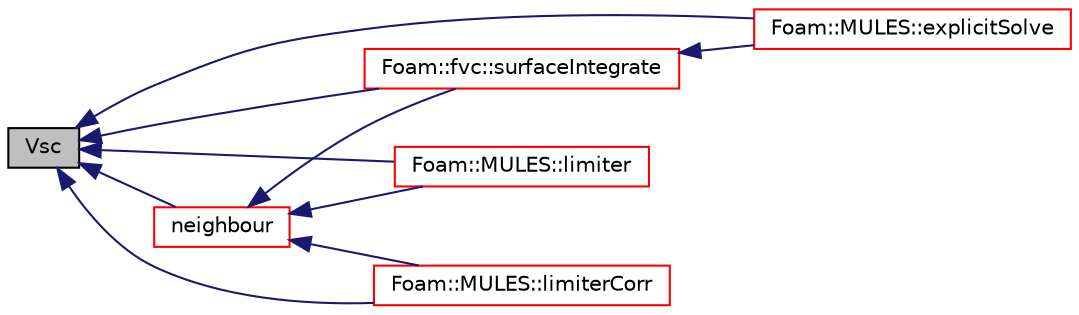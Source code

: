 digraph "Vsc"
{
  bgcolor="transparent";
  edge [fontname="Helvetica",fontsize="10",labelfontname="Helvetica",labelfontsize="10"];
  node [fontname="Helvetica",fontsize="10",shape=record];
  rankdir="LR";
  Node1 [label="Vsc",height=0.2,width=0.4,color="black", fillcolor="grey75", style="filled", fontcolor="black"];
  Node1 -> Node2 [dir="back",color="midnightblue",fontsize="10",style="solid",fontname="Helvetica"];
  Node2 [label="Foam::MULES::explicitSolve",height=0.2,width=0.4,color="red",URL="$a11033.html#a62d251545cddb4d8e55512c4a86dcabf"];
  Node1 -> Node3 [dir="back",color="midnightblue",fontsize="10",style="solid",fontname="Helvetica"];
  Node3 [label="Foam::MULES::limiter",height=0.2,width=0.4,color="red",URL="$a11033.html#ae7bb06bb4b6724eb8a202da04f6e5557"];
  Node1 -> Node4 [dir="back",color="midnightblue",fontsize="10",style="solid",fontname="Helvetica"];
  Node4 [label="Foam::MULES::limiterCorr",height=0.2,width=0.4,color="red",URL="$a11033.html#a94d3a088ccd04c49be0be5bbfb218379"];
  Node1 -> Node5 [dir="back",color="midnightblue",fontsize="10",style="solid",fontname="Helvetica"];
  Node5 [label="neighbour",height=0.2,width=0.4,color="red",URL="$a00889.html#a942a1cffef163625ee3408ae1f057dec",tooltip="Internal face neighbour. "];
  Node5 -> Node3 [dir="back",color="midnightblue",fontsize="10",style="solid",fontname="Helvetica"];
  Node5 -> Node4 [dir="back",color="midnightblue",fontsize="10",style="solid",fontname="Helvetica"];
  Node5 -> Node6 [dir="back",color="midnightblue",fontsize="10",style="solid",fontname="Helvetica"];
  Node6 [label="Foam::fvc::surfaceIntegrate",height=0.2,width=0.4,color="red",URL="$a11009.html#aba5bf4c91953aa61f90bc35f6d487fd6"];
  Node6 -> Node2 [dir="back",color="midnightblue",fontsize="10",style="solid",fontname="Helvetica"];
  Node1 -> Node6 [dir="back",color="midnightblue",fontsize="10",style="solid",fontname="Helvetica"];
}
